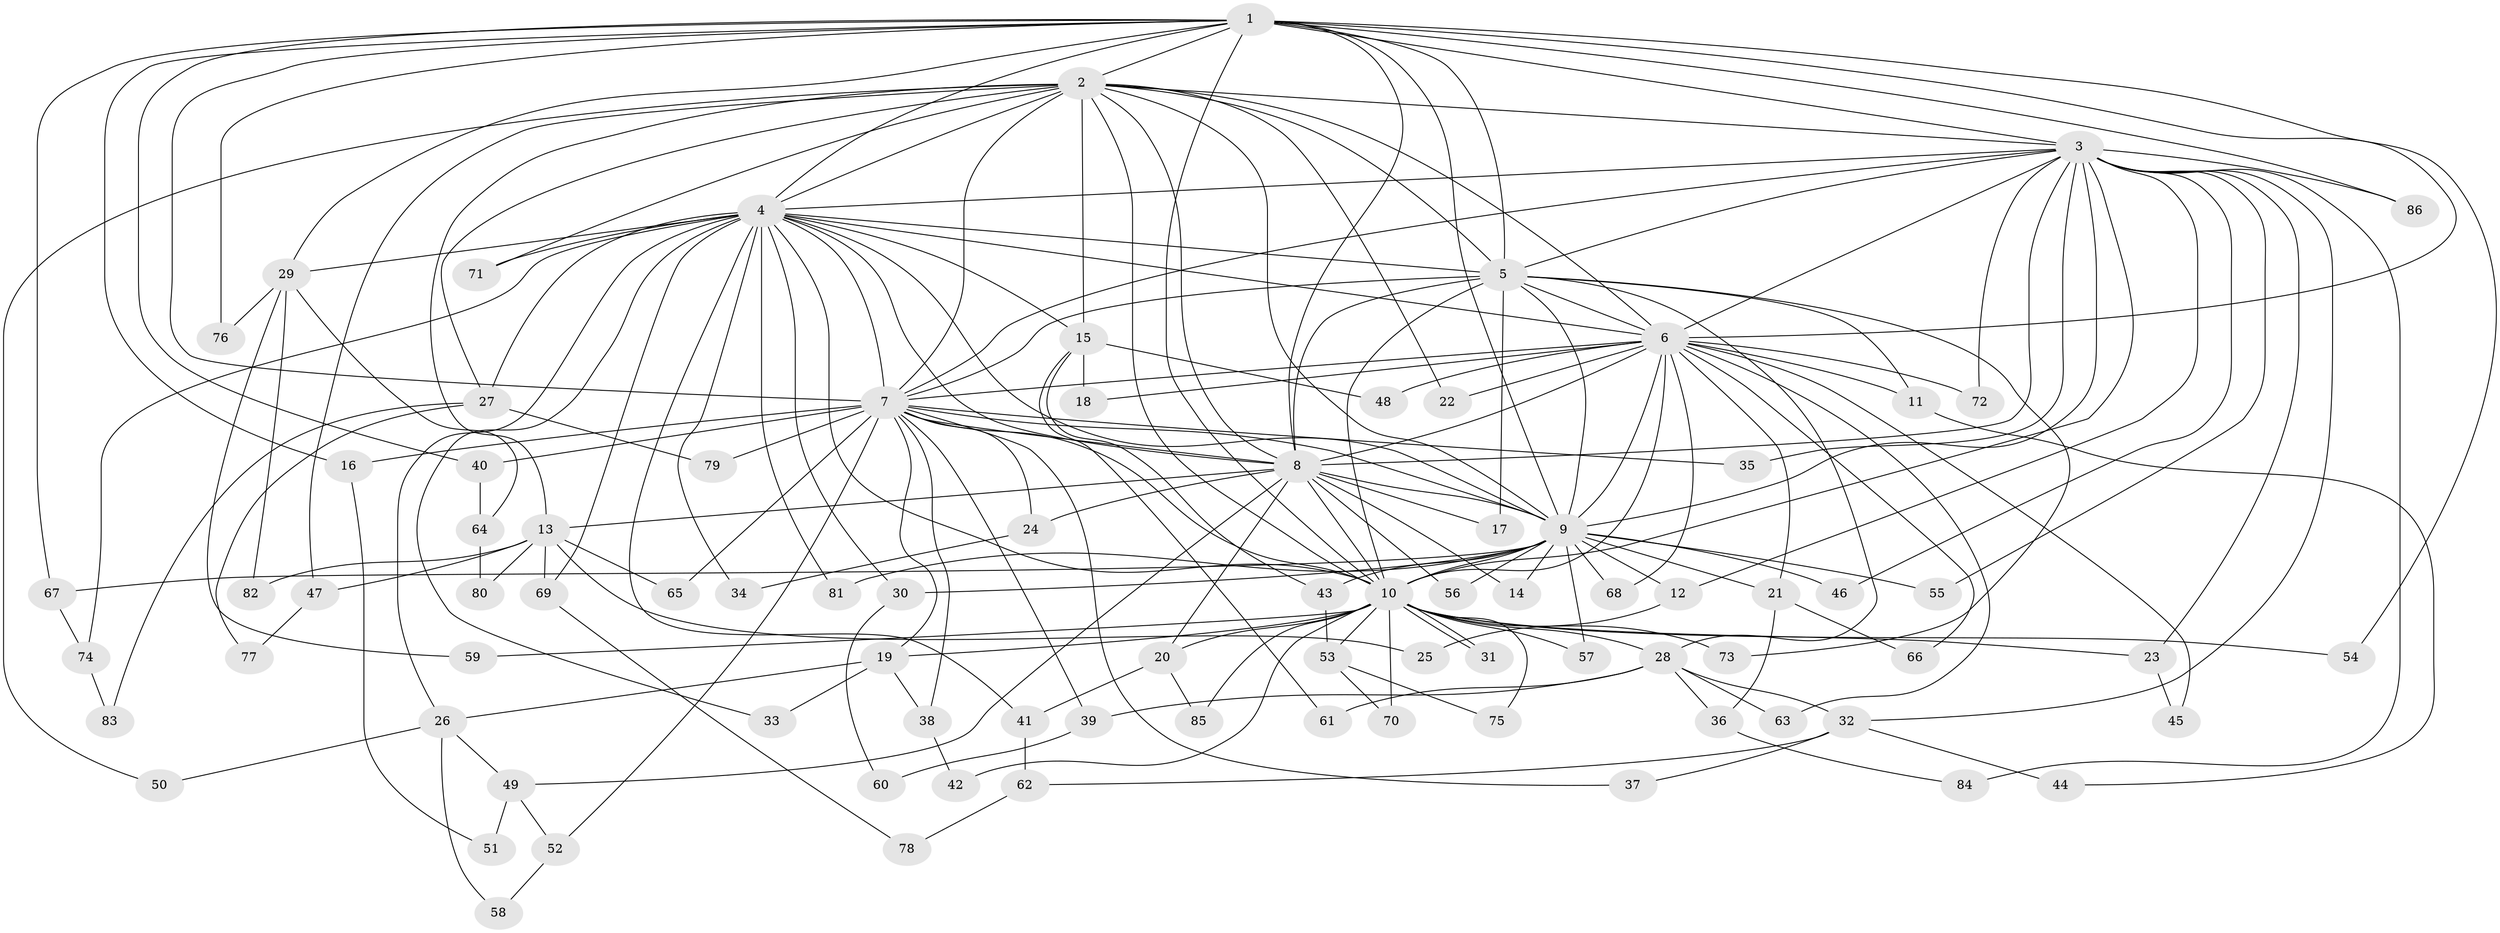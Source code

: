// coarse degree distribution, {17: 0.023255813953488372, 5: 0.06976744186046512, 2: 0.18604651162790697, 3: 0.4418604651162791, 11: 0.023255813953488372, 4: 0.06976744186046512, 13: 0.046511627906976744, 7: 0.046511627906976744, 12: 0.023255813953488372, 15: 0.023255813953488372, 1: 0.023255813953488372, 18: 0.023255813953488372}
// Generated by graph-tools (version 1.1) at 2025/36/03/04/25 23:36:30]
// undirected, 86 vertices, 197 edges
graph export_dot {
  node [color=gray90,style=filled];
  1;
  2;
  3;
  4;
  5;
  6;
  7;
  8;
  9;
  10;
  11;
  12;
  13;
  14;
  15;
  16;
  17;
  18;
  19;
  20;
  21;
  22;
  23;
  24;
  25;
  26;
  27;
  28;
  29;
  30;
  31;
  32;
  33;
  34;
  35;
  36;
  37;
  38;
  39;
  40;
  41;
  42;
  43;
  44;
  45;
  46;
  47;
  48;
  49;
  50;
  51;
  52;
  53;
  54;
  55;
  56;
  57;
  58;
  59;
  60;
  61;
  62;
  63;
  64;
  65;
  66;
  67;
  68;
  69;
  70;
  71;
  72;
  73;
  74;
  75;
  76;
  77;
  78;
  79;
  80;
  81;
  82;
  83;
  84;
  85;
  86;
  1 -- 2;
  1 -- 3;
  1 -- 4;
  1 -- 5;
  1 -- 6;
  1 -- 7;
  1 -- 8;
  1 -- 9;
  1 -- 10;
  1 -- 16;
  1 -- 29;
  1 -- 40;
  1 -- 54;
  1 -- 67;
  1 -- 76;
  1 -- 86;
  2 -- 3;
  2 -- 4;
  2 -- 5;
  2 -- 6;
  2 -- 7;
  2 -- 8;
  2 -- 9;
  2 -- 10;
  2 -- 13;
  2 -- 15;
  2 -- 22;
  2 -- 27;
  2 -- 47;
  2 -- 50;
  2 -- 71;
  3 -- 4;
  3 -- 5;
  3 -- 6;
  3 -- 7;
  3 -- 8;
  3 -- 9;
  3 -- 10;
  3 -- 12;
  3 -- 23;
  3 -- 32;
  3 -- 35;
  3 -- 46;
  3 -- 55;
  3 -- 72;
  3 -- 84;
  3 -- 86;
  4 -- 5;
  4 -- 6;
  4 -- 7;
  4 -- 8;
  4 -- 9;
  4 -- 10;
  4 -- 15;
  4 -- 26;
  4 -- 27;
  4 -- 29;
  4 -- 30;
  4 -- 33;
  4 -- 34;
  4 -- 41;
  4 -- 69;
  4 -- 71;
  4 -- 74;
  4 -- 81;
  5 -- 6;
  5 -- 7;
  5 -- 8;
  5 -- 9;
  5 -- 10;
  5 -- 11;
  5 -- 17;
  5 -- 28;
  5 -- 73;
  6 -- 7;
  6 -- 8;
  6 -- 9;
  6 -- 10;
  6 -- 11;
  6 -- 18;
  6 -- 21;
  6 -- 22;
  6 -- 45;
  6 -- 48;
  6 -- 63;
  6 -- 66;
  6 -- 68;
  6 -- 72;
  7 -- 8;
  7 -- 9;
  7 -- 10;
  7 -- 16;
  7 -- 19;
  7 -- 24;
  7 -- 35;
  7 -- 37;
  7 -- 38;
  7 -- 39;
  7 -- 40;
  7 -- 52;
  7 -- 65;
  7 -- 79;
  8 -- 9;
  8 -- 10;
  8 -- 13;
  8 -- 14;
  8 -- 17;
  8 -- 20;
  8 -- 24;
  8 -- 49;
  8 -- 56;
  9 -- 10;
  9 -- 12;
  9 -- 14;
  9 -- 21;
  9 -- 30;
  9 -- 43;
  9 -- 46;
  9 -- 55;
  9 -- 56;
  9 -- 57;
  9 -- 67;
  9 -- 68;
  9 -- 81;
  10 -- 19;
  10 -- 20;
  10 -- 23;
  10 -- 28;
  10 -- 31;
  10 -- 31;
  10 -- 42;
  10 -- 53;
  10 -- 54;
  10 -- 57;
  10 -- 59;
  10 -- 70;
  10 -- 73;
  10 -- 75;
  10 -- 85;
  11 -- 44;
  12 -- 25;
  13 -- 25;
  13 -- 47;
  13 -- 65;
  13 -- 69;
  13 -- 80;
  13 -- 82;
  15 -- 18;
  15 -- 43;
  15 -- 48;
  15 -- 61;
  16 -- 51;
  19 -- 26;
  19 -- 33;
  19 -- 38;
  20 -- 41;
  20 -- 85;
  21 -- 36;
  21 -- 66;
  23 -- 45;
  24 -- 34;
  26 -- 49;
  26 -- 50;
  26 -- 58;
  27 -- 77;
  27 -- 79;
  27 -- 83;
  28 -- 32;
  28 -- 36;
  28 -- 39;
  28 -- 61;
  28 -- 63;
  29 -- 59;
  29 -- 64;
  29 -- 76;
  29 -- 82;
  30 -- 60;
  32 -- 37;
  32 -- 44;
  32 -- 62;
  36 -- 84;
  38 -- 42;
  39 -- 60;
  40 -- 64;
  41 -- 62;
  43 -- 53;
  47 -- 77;
  49 -- 51;
  49 -- 52;
  52 -- 58;
  53 -- 70;
  53 -- 75;
  62 -- 78;
  64 -- 80;
  67 -- 74;
  69 -- 78;
  74 -- 83;
}
